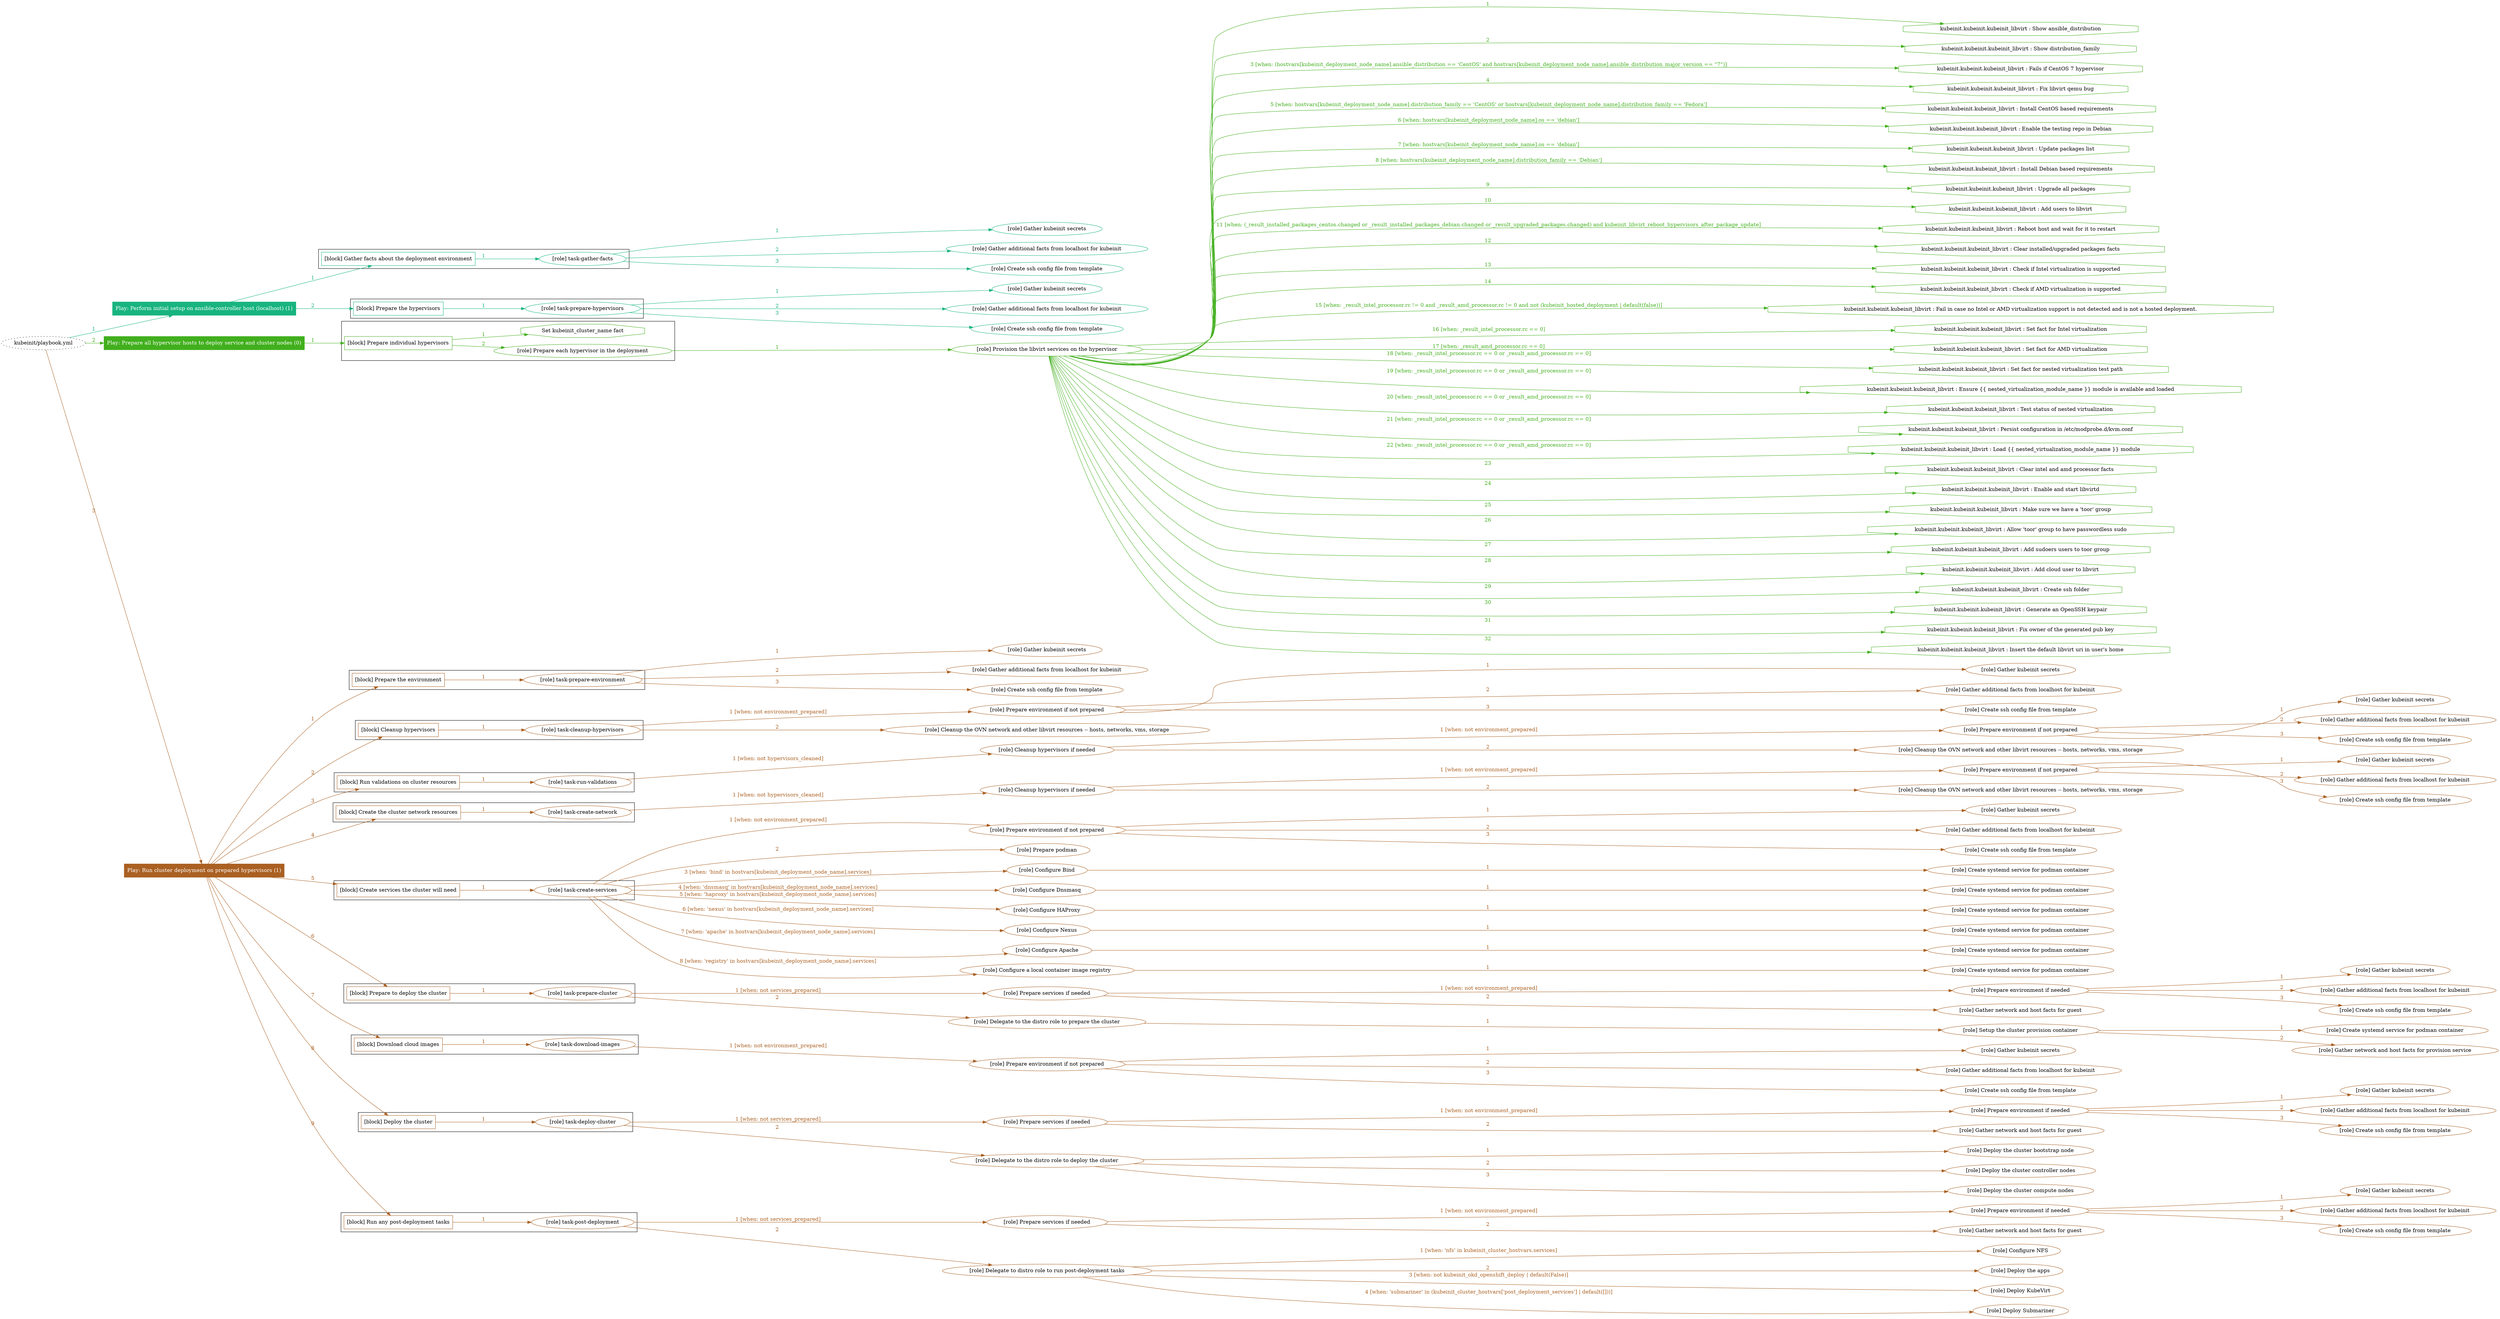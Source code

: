 digraph {
	graph [concentrate=true ordering=in rankdir=LR ratio=fill]
	edge [esep=5 sep=10]
	"kubeinit/playbook.yml" [URL="/home/runner/work/kubeinit/kubeinit/kubeinit/playbook.yml" id=playbook_fed5ed1f style=dotted]
	play_88c34f56 [label="Play: Perform initial setup on ansible-controller host (localhost) (1)" URL="/home/runner/work/kubeinit/kubeinit/kubeinit/playbook.yml" color="#18b47f" fontcolor="#ffffff" id=play_88c34f56 shape=box style=filled tooltip=localhost]
	"kubeinit/playbook.yml" -> play_88c34f56 [label="1 " color="#18b47f" fontcolor="#18b47f" id=edge_f46b6034 labeltooltip="1 " tooltip="1 "]
	subgraph "Gather kubeinit secrets" {
		role_c477f30e [label="[role] Gather kubeinit secrets" URL="/home/runner/.ansible/collections/ansible_collections/kubeinit/kubeinit/roles/kubeinit_prepare/tasks/gather_kubeinit_facts.yml" color="#18b47f" id=role_c477f30e tooltip="Gather kubeinit secrets"]
	}
	subgraph "Gather additional facts from localhost for kubeinit" {
		role_0507f0c6 [label="[role] Gather additional facts from localhost for kubeinit" URL="/home/runner/.ansible/collections/ansible_collections/kubeinit/kubeinit/roles/kubeinit_prepare/tasks/gather_kubeinit_facts.yml" color="#18b47f" id=role_0507f0c6 tooltip="Gather additional facts from localhost for kubeinit"]
	}
	subgraph "Create ssh config file from template" {
		role_07490246 [label="[role] Create ssh config file from template" URL="/home/runner/.ansible/collections/ansible_collections/kubeinit/kubeinit/roles/kubeinit_prepare/tasks/gather_kubeinit_facts.yml" color="#18b47f" id=role_07490246 tooltip="Create ssh config file from template"]
	}
	subgraph "task-gather-facts" {
		role_476990db [label="[role] task-gather-facts" URL="/home/runner/work/kubeinit/kubeinit/kubeinit/playbook.yml" color="#18b47f" id=role_476990db tooltip="task-gather-facts"]
		role_476990db -> role_c477f30e [label="1 " color="#18b47f" fontcolor="#18b47f" id=edge_47596c60 labeltooltip="1 " tooltip="1 "]
		role_476990db -> role_0507f0c6 [label="2 " color="#18b47f" fontcolor="#18b47f" id=edge_3710d168 labeltooltip="2 " tooltip="2 "]
		role_476990db -> role_07490246 [label="3 " color="#18b47f" fontcolor="#18b47f" id=edge_65402a83 labeltooltip="3 " tooltip="3 "]
	}
	subgraph "Gather kubeinit secrets" {
		role_afc3e8aa [label="[role] Gather kubeinit secrets" URL="/home/runner/.ansible/collections/ansible_collections/kubeinit/kubeinit/roles/kubeinit_prepare/tasks/gather_kubeinit_facts.yml" color="#18b47f" id=role_afc3e8aa tooltip="Gather kubeinit secrets"]
	}
	subgraph "Gather additional facts from localhost for kubeinit" {
		role_e6913ee4 [label="[role] Gather additional facts from localhost for kubeinit" URL="/home/runner/.ansible/collections/ansible_collections/kubeinit/kubeinit/roles/kubeinit_prepare/tasks/gather_kubeinit_facts.yml" color="#18b47f" id=role_e6913ee4 tooltip="Gather additional facts from localhost for kubeinit"]
	}
	subgraph "Create ssh config file from template" {
		role_b557aec0 [label="[role] Create ssh config file from template" URL="/home/runner/.ansible/collections/ansible_collections/kubeinit/kubeinit/roles/kubeinit_prepare/tasks/gather_kubeinit_facts.yml" color="#18b47f" id=role_b557aec0 tooltip="Create ssh config file from template"]
	}
	subgraph "task-prepare-hypervisors" {
		role_01a9b462 [label="[role] task-prepare-hypervisors" URL="/home/runner/work/kubeinit/kubeinit/kubeinit/playbook.yml" color="#18b47f" id=role_01a9b462 tooltip="task-prepare-hypervisors"]
		role_01a9b462 -> role_afc3e8aa [label="1 " color="#18b47f" fontcolor="#18b47f" id=edge_650a5cd5 labeltooltip="1 " tooltip="1 "]
		role_01a9b462 -> role_e6913ee4 [label="2 " color="#18b47f" fontcolor="#18b47f" id=edge_f0d6c58a labeltooltip="2 " tooltip="2 "]
		role_01a9b462 -> role_b557aec0 [label="3 " color="#18b47f" fontcolor="#18b47f" id=edge_ff08ea0e labeltooltip="3 " tooltip="3 "]
	}
	subgraph "Play: Perform initial setup on ansible-controller host (localhost) (1)" {
		play_88c34f56 -> block_98c7cc75 [label=1 color="#18b47f" fontcolor="#18b47f" id=edge_fe5a1960 labeltooltip=1 tooltip=1]
		subgraph cluster_block_98c7cc75 {
			block_98c7cc75 [label="[block] Gather facts about the deployment environment" URL="/home/runner/work/kubeinit/kubeinit/kubeinit/playbook.yml" color="#18b47f" id=block_98c7cc75 labeltooltip="Gather facts about the deployment environment" shape=box tooltip="Gather facts about the deployment environment"]
			block_98c7cc75 -> role_476990db [label="1 " color="#18b47f" fontcolor="#18b47f" id=edge_93d543ef labeltooltip="1 " tooltip="1 "]
		}
		play_88c34f56 -> block_cb2cdee9 [label=2 color="#18b47f" fontcolor="#18b47f" id=edge_673afb4c labeltooltip=2 tooltip=2]
		subgraph cluster_block_cb2cdee9 {
			block_cb2cdee9 [label="[block] Prepare the hypervisors" URL="/home/runner/work/kubeinit/kubeinit/kubeinit/playbook.yml" color="#18b47f" id=block_cb2cdee9 labeltooltip="Prepare the hypervisors" shape=box tooltip="Prepare the hypervisors"]
			block_cb2cdee9 -> role_01a9b462 [label="1 " color="#18b47f" fontcolor="#18b47f" id=edge_0e360202 labeltooltip="1 " tooltip="1 "]
		}
	}
	play_83a55974 [label="Play: Prepare all hypervisor hosts to deploy service and cluster nodes (0)" URL="/home/runner/work/kubeinit/kubeinit/kubeinit/playbook.yml" color="#41af1d" fontcolor="#ffffff" id=play_83a55974 shape=box style=filled tooltip="Play: Prepare all hypervisor hosts to deploy service and cluster nodes (0)"]
	"kubeinit/playbook.yml" -> play_83a55974 [label="2 " color="#41af1d" fontcolor="#41af1d" id=edge_e7a44e1e labeltooltip="2 " tooltip="2 "]
	subgraph "Provision the libvirt services on the hypervisor" {
		role_819403e3 [label="[role] Provision the libvirt services on the hypervisor" URL="/home/runner/.ansible/collections/ansible_collections/kubeinit/kubeinit/roles/kubeinit_prepare/tasks/prepare_hypervisor.yml" color="#41af1d" id=role_819403e3 tooltip="Provision the libvirt services on the hypervisor"]
		task_7dac2b23 [label="kubeinit.kubeinit.kubeinit_libvirt : Show ansible_distribution" URL="/home/runner/.ansible/collections/ansible_collections/kubeinit/kubeinit/roles/kubeinit_libvirt/tasks/main.yml" color="#41af1d" id=task_7dac2b23 shape=octagon tooltip="kubeinit.kubeinit.kubeinit_libvirt : Show ansible_distribution"]
		role_819403e3 -> task_7dac2b23 [label="1 " color="#41af1d" fontcolor="#41af1d" id=edge_0d57e7b7 labeltooltip="1 " tooltip="1 "]
		task_f27a50ff [label="kubeinit.kubeinit.kubeinit_libvirt : Show distribution_family" URL="/home/runner/.ansible/collections/ansible_collections/kubeinit/kubeinit/roles/kubeinit_libvirt/tasks/main.yml" color="#41af1d" id=task_f27a50ff shape=octagon tooltip="kubeinit.kubeinit.kubeinit_libvirt : Show distribution_family"]
		role_819403e3 -> task_f27a50ff [label="2 " color="#41af1d" fontcolor="#41af1d" id=edge_feb8ea83 labeltooltip="2 " tooltip="2 "]
		task_6f2d5d23 [label="kubeinit.kubeinit.kubeinit_libvirt : Fails if CentOS 7 hypervisor" URL="/home/runner/.ansible/collections/ansible_collections/kubeinit/kubeinit/roles/kubeinit_libvirt/tasks/main.yml" color="#41af1d" id=task_6f2d5d23 shape=octagon tooltip="kubeinit.kubeinit.kubeinit_libvirt : Fails if CentOS 7 hypervisor"]
		role_819403e3 -> task_6f2d5d23 [label="3 [when: (hostvars[kubeinit_deployment_node_name].ansible_distribution == 'CentOS' and hostvars[kubeinit_deployment_node_name].ansible_distribution_major_version == \"7\")]" color="#41af1d" fontcolor="#41af1d" id=edge_a9127f5a labeltooltip="3 [when: (hostvars[kubeinit_deployment_node_name].ansible_distribution == 'CentOS' and hostvars[kubeinit_deployment_node_name].ansible_distribution_major_version == \"7\")]" tooltip="3 [when: (hostvars[kubeinit_deployment_node_name].ansible_distribution == 'CentOS' and hostvars[kubeinit_deployment_node_name].ansible_distribution_major_version == \"7\")]"]
		task_994c1c49 [label="kubeinit.kubeinit.kubeinit_libvirt : Fix libvirt qemu bug" URL="/home/runner/.ansible/collections/ansible_collections/kubeinit/kubeinit/roles/kubeinit_libvirt/tasks/main.yml" color="#41af1d" id=task_994c1c49 shape=octagon tooltip="kubeinit.kubeinit.kubeinit_libvirt : Fix libvirt qemu bug"]
		role_819403e3 -> task_994c1c49 [label="4 " color="#41af1d" fontcolor="#41af1d" id=edge_97a72209 labeltooltip="4 " tooltip="4 "]
		task_a524c67b [label="kubeinit.kubeinit.kubeinit_libvirt : Install CentOS based requirements" URL="/home/runner/.ansible/collections/ansible_collections/kubeinit/kubeinit/roles/kubeinit_libvirt/tasks/main.yml" color="#41af1d" id=task_a524c67b shape=octagon tooltip="kubeinit.kubeinit.kubeinit_libvirt : Install CentOS based requirements"]
		role_819403e3 -> task_a524c67b [label="5 [when: hostvars[kubeinit_deployment_node_name].distribution_family == 'CentOS' or hostvars[kubeinit_deployment_node_name].distribution_family == 'Fedora']" color="#41af1d" fontcolor="#41af1d" id=edge_d6843cf6 labeltooltip="5 [when: hostvars[kubeinit_deployment_node_name].distribution_family == 'CentOS' or hostvars[kubeinit_deployment_node_name].distribution_family == 'Fedora']" tooltip="5 [when: hostvars[kubeinit_deployment_node_name].distribution_family == 'CentOS' or hostvars[kubeinit_deployment_node_name].distribution_family == 'Fedora']"]
		task_407a32ab [label="kubeinit.kubeinit.kubeinit_libvirt : Enable the testing repo in Debian" URL="/home/runner/.ansible/collections/ansible_collections/kubeinit/kubeinit/roles/kubeinit_libvirt/tasks/main.yml" color="#41af1d" id=task_407a32ab shape=octagon tooltip="kubeinit.kubeinit.kubeinit_libvirt : Enable the testing repo in Debian"]
		role_819403e3 -> task_407a32ab [label="6 [when: hostvars[kubeinit_deployment_node_name].os == 'debian']" color="#41af1d" fontcolor="#41af1d" id=edge_8c668625 labeltooltip="6 [when: hostvars[kubeinit_deployment_node_name].os == 'debian']" tooltip="6 [when: hostvars[kubeinit_deployment_node_name].os == 'debian']"]
		task_852fac0f [label="kubeinit.kubeinit.kubeinit_libvirt : Update packages list" URL="/home/runner/.ansible/collections/ansible_collections/kubeinit/kubeinit/roles/kubeinit_libvirt/tasks/main.yml" color="#41af1d" id=task_852fac0f shape=octagon tooltip="kubeinit.kubeinit.kubeinit_libvirt : Update packages list"]
		role_819403e3 -> task_852fac0f [label="7 [when: hostvars[kubeinit_deployment_node_name].os == 'debian']" color="#41af1d" fontcolor="#41af1d" id=edge_aab75310 labeltooltip="7 [when: hostvars[kubeinit_deployment_node_name].os == 'debian']" tooltip="7 [when: hostvars[kubeinit_deployment_node_name].os == 'debian']"]
		task_615a6099 [label="kubeinit.kubeinit.kubeinit_libvirt : Install Debian based requirements" URL="/home/runner/.ansible/collections/ansible_collections/kubeinit/kubeinit/roles/kubeinit_libvirt/tasks/main.yml" color="#41af1d" id=task_615a6099 shape=octagon tooltip="kubeinit.kubeinit.kubeinit_libvirt : Install Debian based requirements"]
		role_819403e3 -> task_615a6099 [label="8 [when: hostvars[kubeinit_deployment_node_name].distribution_family == 'Debian']" color="#41af1d" fontcolor="#41af1d" id=edge_1f94cd0e labeltooltip="8 [when: hostvars[kubeinit_deployment_node_name].distribution_family == 'Debian']" tooltip="8 [when: hostvars[kubeinit_deployment_node_name].distribution_family == 'Debian']"]
		task_f89b2edc [label="kubeinit.kubeinit.kubeinit_libvirt : Upgrade all packages" URL="/home/runner/.ansible/collections/ansible_collections/kubeinit/kubeinit/roles/kubeinit_libvirt/tasks/main.yml" color="#41af1d" id=task_f89b2edc shape=octagon tooltip="kubeinit.kubeinit.kubeinit_libvirt : Upgrade all packages"]
		role_819403e3 -> task_f89b2edc [label="9 " color="#41af1d" fontcolor="#41af1d" id=edge_63e69be0 labeltooltip="9 " tooltip="9 "]
		task_a17cfe03 [label="kubeinit.kubeinit.kubeinit_libvirt : Add users to libvirt" URL="/home/runner/.ansible/collections/ansible_collections/kubeinit/kubeinit/roles/kubeinit_libvirt/tasks/main.yml" color="#41af1d" id=task_a17cfe03 shape=octagon tooltip="kubeinit.kubeinit.kubeinit_libvirt : Add users to libvirt"]
		role_819403e3 -> task_a17cfe03 [label="10 " color="#41af1d" fontcolor="#41af1d" id=edge_42ad734b labeltooltip="10 " tooltip="10 "]
		task_f762c1cd [label="kubeinit.kubeinit.kubeinit_libvirt : Reboot host and wait for it to restart" URL="/home/runner/.ansible/collections/ansible_collections/kubeinit/kubeinit/roles/kubeinit_libvirt/tasks/main.yml" color="#41af1d" id=task_f762c1cd shape=octagon tooltip="kubeinit.kubeinit.kubeinit_libvirt : Reboot host and wait for it to restart"]
		role_819403e3 -> task_f762c1cd [label="11 [when: (_result_installed_packages_centos.changed or _result_installed_packages_debian.changed or _result_upgraded_packages.changed) and kubeinit_libvirt_reboot_hypervisors_after_package_update]" color="#41af1d" fontcolor="#41af1d" id=edge_f39657c1 labeltooltip="11 [when: (_result_installed_packages_centos.changed or _result_installed_packages_debian.changed or _result_upgraded_packages.changed) and kubeinit_libvirt_reboot_hypervisors_after_package_update]" tooltip="11 [when: (_result_installed_packages_centos.changed or _result_installed_packages_debian.changed or _result_upgraded_packages.changed) and kubeinit_libvirt_reboot_hypervisors_after_package_update]"]
		task_8fcf6847 [label="kubeinit.kubeinit.kubeinit_libvirt : Clear installed/upgraded packages facts" URL="/home/runner/.ansible/collections/ansible_collections/kubeinit/kubeinit/roles/kubeinit_libvirt/tasks/main.yml" color="#41af1d" id=task_8fcf6847 shape=octagon tooltip="kubeinit.kubeinit.kubeinit_libvirt : Clear installed/upgraded packages facts"]
		role_819403e3 -> task_8fcf6847 [label="12 " color="#41af1d" fontcolor="#41af1d" id=edge_f68c2f56 labeltooltip="12 " tooltip="12 "]
		task_8e547d13 [label="kubeinit.kubeinit.kubeinit_libvirt : Check if Intel virtualization is supported" URL="/home/runner/.ansible/collections/ansible_collections/kubeinit/kubeinit/roles/kubeinit_libvirt/tasks/main.yml" color="#41af1d" id=task_8e547d13 shape=octagon tooltip="kubeinit.kubeinit.kubeinit_libvirt : Check if Intel virtualization is supported"]
		role_819403e3 -> task_8e547d13 [label="13 " color="#41af1d" fontcolor="#41af1d" id=edge_b62160ec labeltooltip="13 " tooltip="13 "]
		task_da7ba7e7 [label="kubeinit.kubeinit.kubeinit_libvirt : Check if AMD virtualization is supported" URL="/home/runner/.ansible/collections/ansible_collections/kubeinit/kubeinit/roles/kubeinit_libvirt/tasks/main.yml" color="#41af1d" id=task_da7ba7e7 shape=octagon tooltip="kubeinit.kubeinit.kubeinit_libvirt : Check if AMD virtualization is supported"]
		role_819403e3 -> task_da7ba7e7 [label="14 " color="#41af1d" fontcolor="#41af1d" id=edge_f382a378 labeltooltip="14 " tooltip="14 "]
		task_0ff198a4 [label="kubeinit.kubeinit.kubeinit_libvirt : Fail in case no Intel or AMD virtualization support is not detected and is not a hosted deployment." URL="/home/runner/.ansible/collections/ansible_collections/kubeinit/kubeinit/roles/kubeinit_libvirt/tasks/main.yml" color="#41af1d" id=task_0ff198a4 shape=octagon tooltip="kubeinit.kubeinit.kubeinit_libvirt : Fail in case no Intel or AMD virtualization support is not detected and is not a hosted deployment."]
		role_819403e3 -> task_0ff198a4 [label="15 [when: _result_intel_processor.rc != 0 and _result_amd_processor.rc != 0 and not (kubeinit_hosted_deployment | default(false))]" color="#41af1d" fontcolor="#41af1d" id=edge_2b16c1ee labeltooltip="15 [when: _result_intel_processor.rc != 0 and _result_amd_processor.rc != 0 and not (kubeinit_hosted_deployment | default(false))]" tooltip="15 [when: _result_intel_processor.rc != 0 and _result_amd_processor.rc != 0 and not (kubeinit_hosted_deployment | default(false))]"]
		task_fde1a5e5 [label="kubeinit.kubeinit.kubeinit_libvirt : Set fact for Intel virtualization" URL="/home/runner/.ansible/collections/ansible_collections/kubeinit/kubeinit/roles/kubeinit_libvirt/tasks/main.yml" color="#41af1d" id=task_fde1a5e5 shape=octagon tooltip="kubeinit.kubeinit.kubeinit_libvirt : Set fact for Intel virtualization"]
		role_819403e3 -> task_fde1a5e5 [label="16 [when: _result_intel_processor.rc == 0]" color="#41af1d" fontcolor="#41af1d" id=edge_f6623933 labeltooltip="16 [when: _result_intel_processor.rc == 0]" tooltip="16 [when: _result_intel_processor.rc == 0]"]
		task_5201b45f [label="kubeinit.kubeinit.kubeinit_libvirt : Set fact for AMD virtualization" URL="/home/runner/.ansible/collections/ansible_collections/kubeinit/kubeinit/roles/kubeinit_libvirt/tasks/main.yml" color="#41af1d" id=task_5201b45f shape=octagon tooltip="kubeinit.kubeinit.kubeinit_libvirt : Set fact for AMD virtualization"]
		role_819403e3 -> task_5201b45f [label="17 [when: _result_amd_processor.rc == 0]" color="#41af1d" fontcolor="#41af1d" id=edge_9a77671d labeltooltip="17 [when: _result_amd_processor.rc == 0]" tooltip="17 [when: _result_amd_processor.rc == 0]"]
		task_06b7d596 [label="kubeinit.kubeinit.kubeinit_libvirt : Set fact for nested virtualization test path" URL="/home/runner/.ansible/collections/ansible_collections/kubeinit/kubeinit/roles/kubeinit_libvirt/tasks/main.yml" color="#41af1d" id=task_06b7d596 shape=octagon tooltip="kubeinit.kubeinit.kubeinit_libvirt : Set fact for nested virtualization test path"]
		role_819403e3 -> task_06b7d596 [label="18 [when: _result_intel_processor.rc == 0 or _result_amd_processor.rc == 0]" color="#41af1d" fontcolor="#41af1d" id=edge_05fd1bc2 labeltooltip="18 [when: _result_intel_processor.rc == 0 or _result_amd_processor.rc == 0]" tooltip="18 [when: _result_intel_processor.rc == 0 or _result_amd_processor.rc == 0]"]
		task_608e3dee [label="kubeinit.kubeinit.kubeinit_libvirt : Ensure {{ nested_virtualization_module_name }} module is available and loaded" URL="/home/runner/.ansible/collections/ansible_collections/kubeinit/kubeinit/roles/kubeinit_libvirt/tasks/main.yml" color="#41af1d" id=task_608e3dee shape=octagon tooltip="kubeinit.kubeinit.kubeinit_libvirt : Ensure {{ nested_virtualization_module_name }} module is available and loaded"]
		role_819403e3 -> task_608e3dee [label="19 [when: _result_intel_processor.rc == 0 or _result_amd_processor.rc == 0]" color="#41af1d" fontcolor="#41af1d" id=edge_b217c764 labeltooltip="19 [when: _result_intel_processor.rc == 0 or _result_amd_processor.rc == 0]" tooltip="19 [when: _result_intel_processor.rc == 0 or _result_amd_processor.rc == 0]"]
		task_11a72e01 [label="kubeinit.kubeinit.kubeinit_libvirt : Test status of nested virtualization" URL="/home/runner/.ansible/collections/ansible_collections/kubeinit/kubeinit/roles/kubeinit_libvirt/tasks/main.yml" color="#41af1d" id=task_11a72e01 shape=octagon tooltip="kubeinit.kubeinit.kubeinit_libvirt : Test status of nested virtualization"]
		role_819403e3 -> task_11a72e01 [label="20 [when: _result_intel_processor.rc == 0 or _result_amd_processor.rc == 0]" color="#41af1d" fontcolor="#41af1d" id=edge_7f46b95c labeltooltip="20 [when: _result_intel_processor.rc == 0 or _result_amd_processor.rc == 0]" tooltip="20 [when: _result_intel_processor.rc == 0 or _result_amd_processor.rc == 0]"]
		task_c671463d [label="kubeinit.kubeinit.kubeinit_libvirt : Persist configuration in /etc/modprobe.d/kvm.conf" URL="/home/runner/.ansible/collections/ansible_collections/kubeinit/kubeinit/roles/kubeinit_libvirt/tasks/main.yml" color="#41af1d" id=task_c671463d shape=octagon tooltip="kubeinit.kubeinit.kubeinit_libvirt : Persist configuration in /etc/modprobe.d/kvm.conf"]
		role_819403e3 -> task_c671463d [label="21 [when: _result_intel_processor.rc == 0 or _result_amd_processor.rc == 0]" color="#41af1d" fontcolor="#41af1d" id=edge_119f6bc6 labeltooltip="21 [when: _result_intel_processor.rc == 0 or _result_amd_processor.rc == 0]" tooltip="21 [when: _result_intel_processor.rc == 0 or _result_amd_processor.rc == 0]"]
		task_cf8e8214 [label="kubeinit.kubeinit.kubeinit_libvirt : Load {{ nested_virtualization_module_name }} module" URL="/home/runner/.ansible/collections/ansible_collections/kubeinit/kubeinit/roles/kubeinit_libvirt/tasks/main.yml" color="#41af1d" id=task_cf8e8214 shape=octagon tooltip="kubeinit.kubeinit.kubeinit_libvirt : Load {{ nested_virtualization_module_name }} module"]
		role_819403e3 -> task_cf8e8214 [label="22 [when: _result_intel_processor.rc == 0 or _result_amd_processor.rc == 0]" color="#41af1d" fontcolor="#41af1d" id=edge_ef44fb83 labeltooltip="22 [when: _result_intel_processor.rc == 0 or _result_amd_processor.rc == 0]" tooltip="22 [when: _result_intel_processor.rc == 0 or _result_amd_processor.rc == 0]"]
		task_88db3ea2 [label="kubeinit.kubeinit.kubeinit_libvirt : Clear intel and amd processor facts" URL="/home/runner/.ansible/collections/ansible_collections/kubeinit/kubeinit/roles/kubeinit_libvirt/tasks/main.yml" color="#41af1d" id=task_88db3ea2 shape=octagon tooltip="kubeinit.kubeinit.kubeinit_libvirt : Clear intel and amd processor facts"]
		role_819403e3 -> task_88db3ea2 [label="23 " color="#41af1d" fontcolor="#41af1d" id=edge_24850c8e labeltooltip="23 " tooltip="23 "]
		task_a7be3576 [label="kubeinit.kubeinit.kubeinit_libvirt : Enable and start libvirtd" URL="/home/runner/.ansible/collections/ansible_collections/kubeinit/kubeinit/roles/kubeinit_libvirt/tasks/main.yml" color="#41af1d" id=task_a7be3576 shape=octagon tooltip="kubeinit.kubeinit.kubeinit_libvirt : Enable and start libvirtd"]
		role_819403e3 -> task_a7be3576 [label="24 " color="#41af1d" fontcolor="#41af1d" id=edge_f1c3718b labeltooltip="24 " tooltip="24 "]
		task_3503816b [label="kubeinit.kubeinit.kubeinit_libvirt : Make sure we have a 'toor' group" URL="/home/runner/.ansible/collections/ansible_collections/kubeinit/kubeinit/roles/kubeinit_libvirt/tasks/60_create_cloud_user.yml" color="#41af1d" id=task_3503816b shape=octagon tooltip="kubeinit.kubeinit.kubeinit_libvirt : Make sure we have a 'toor' group"]
		role_819403e3 -> task_3503816b [label="25 " color="#41af1d" fontcolor="#41af1d" id=edge_ab1207ea labeltooltip="25 " tooltip="25 "]
		task_eeebb70c [label="kubeinit.kubeinit.kubeinit_libvirt : Allow 'toor' group to have passwordless sudo" URL="/home/runner/.ansible/collections/ansible_collections/kubeinit/kubeinit/roles/kubeinit_libvirt/tasks/60_create_cloud_user.yml" color="#41af1d" id=task_eeebb70c shape=octagon tooltip="kubeinit.kubeinit.kubeinit_libvirt : Allow 'toor' group to have passwordless sudo"]
		role_819403e3 -> task_eeebb70c [label="26 " color="#41af1d" fontcolor="#41af1d" id=edge_040a3de1 labeltooltip="26 " tooltip="26 "]
		task_efee726d [label="kubeinit.kubeinit.kubeinit_libvirt : Add sudoers users to toor group" URL="/home/runner/.ansible/collections/ansible_collections/kubeinit/kubeinit/roles/kubeinit_libvirt/tasks/60_create_cloud_user.yml" color="#41af1d" id=task_efee726d shape=octagon tooltip="kubeinit.kubeinit.kubeinit_libvirt : Add sudoers users to toor group"]
		role_819403e3 -> task_efee726d [label="27 " color="#41af1d" fontcolor="#41af1d" id=edge_1e3cd8f2 labeltooltip="27 " tooltip="27 "]
		task_23a58510 [label="kubeinit.kubeinit.kubeinit_libvirt : Add cloud user to libvirt" URL="/home/runner/.ansible/collections/ansible_collections/kubeinit/kubeinit/roles/kubeinit_libvirt/tasks/60_create_cloud_user.yml" color="#41af1d" id=task_23a58510 shape=octagon tooltip="kubeinit.kubeinit.kubeinit_libvirt : Add cloud user to libvirt"]
		role_819403e3 -> task_23a58510 [label="28 " color="#41af1d" fontcolor="#41af1d" id=edge_4263b2ae labeltooltip="28 " tooltip="28 "]
		task_2967a953 [label="kubeinit.kubeinit.kubeinit_libvirt : Create ssh folder" URL="/home/runner/.ansible/collections/ansible_collections/kubeinit/kubeinit/roles/kubeinit_libvirt/tasks/60_create_cloud_user.yml" color="#41af1d" id=task_2967a953 shape=octagon tooltip="kubeinit.kubeinit.kubeinit_libvirt : Create ssh folder"]
		role_819403e3 -> task_2967a953 [label="29 " color="#41af1d" fontcolor="#41af1d" id=edge_746d668d labeltooltip="29 " tooltip="29 "]
		task_6e81dc2b [label="kubeinit.kubeinit.kubeinit_libvirt : Generate an OpenSSH keypair" URL="/home/runner/.ansible/collections/ansible_collections/kubeinit/kubeinit/roles/kubeinit_libvirt/tasks/60_create_cloud_user.yml" color="#41af1d" id=task_6e81dc2b shape=octagon tooltip="kubeinit.kubeinit.kubeinit_libvirt : Generate an OpenSSH keypair"]
		role_819403e3 -> task_6e81dc2b [label="30 " color="#41af1d" fontcolor="#41af1d" id=edge_e924bfc2 labeltooltip="30 " tooltip="30 "]
		task_8a174a36 [label="kubeinit.kubeinit.kubeinit_libvirt : Fix owner of the generated pub key" URL="/home/runner/.ansible/collections/ansible_collections/kubeinit/kubeinit/roles/kubeinit_libvirt/tasks/60_create_cloud_user.yml" color="#41af1d" id=task_8a174a36 shape=octagon tooltip="kubeinit.kubeinit.kubeinit_libvirt : Fix owner of the generated pub key"]
		role_819403e3 -> task_8a174a36 [label="31 " color="#41af1d" fontcolor="#41af1d" id=edge_f5fd4be2 labeltooltip="31 " tooltip="31 "]
		task_7201b93b [label="kubeinit.kubeinit.kubeinit_libvirt : Insert the default libvirt uri in user's home" URL="/home/runner/.ansible/collections/ansible_collections/kubeinit/kubeinit/roles/kubeinit_libvirt/tasks/60_create_cloud_user.yml" color="#41af1d" id=task_7201b93b shape=octagon tooltip="kubeinit.kubeinit.kubeinit_libvirt : Insert the default libvirt uri in user's home"]
		role_819403e3 -> task_7201b93b [label="32 " color="#41af1d" fontcolor="#41af1d" id=edge_008bb421 labeltooltip="32 " tooltip="32 "]
	}
	subgraph "Prepare each hypervisor in the deployment" {
		role_c6c551a9 [label="[role] Prepare each hypervisor in the deployment" URL="/home/runner/work/kubeinit/kubeinit/kubeinit/playbook.yml" color="#41af1d" id=role_c6c551a9 tooltip="Prepare each hypervisor in the deployment"]
		role_c6c551a9 -> role_819403e3 [label="1 " color="#41af1d" fontcolor="#41af1d" id=edge_3e0b3ed2 labeltooltip="1 " tooltip="1 "]
	}
	subgraph "Play: Prepare all hypervisor hosts to deploy service and cluster nodes (0)" {
		play_83a55974 -> block_4d17b7cc [label=1 color="#41af1d" fontcolor="#41af1d" id=edge_aa54f0e8 labeltooltip=1 tooltip=1]
		subgraph cluster_block_4d17b7cc {
			block_4d17b7cc [label="[block] Prepare individual hypervisors" URL="/home/runner/work/kubeinit/kubeinit/kubeinit/playbook.yml" color="#41af1d" id=block_4d17b7cc labeltooltip="Prepare individual hypervisors" shape=box tooltip="Prepare individual hypervisors"]
			block_4d17b7cc -> role_c6c551a9 [label="2 " color="#41af1d" fontcolor="#41af1d" id=edge_e4c524ea labeltooltip="2 " tooltip="2 "]
			task_9508788c [label="Set kubeinit_cluster_name fact" URL="/home/runner/work/kubeinit/kubeinit/kubeinit/playbook.yml" color="#41af1d" id=task_9508788c shape=octagon tooltip="Set kubeinit_cluster_name fact"]
			block_4d17b7cc -> task_9508788c [label="1 " color="#41af1d" fontcolor="#41af1d" id=edge_51479ce5 labeltooltip="1 " tooltip="1 "]
		}
	}
	play_19100cd2 [label="Play: Run cluster deployment on prepared hypervisors (1)" URL="/home/runner/work/kubeinit/kubeinit/kubeinit/playbook.yml" color="#aa6022" fontcolor="#ffffff" id=play_19100cd2 shape=box style=filled tooltip=localhost]
	"kubeinit/playbook.yml" -> play_19100cd2 [label="3 " color="#aa6022" fontcolor="#aa6022" id=edge_9560abc5 labeltooltip="3 " tooltip="3 "]
	subgraph "Gather kubeinit secrets" {
		role_8fca3a3b [label="[role] Gather kubeinit secrets" URL="/home/runner/.ansible/collections/ansible_collections/kubeinit/kubeinit/roles/kubeinit_prepare/tasks/gather_kubeinit_facts.yml" color="#aa6022" id=role_8fca3a3b tooltip="Gather kubeinit secrets"]
	}
	subgraph "Gather additional facts from localhost for kubeinit" {
		role_bca3c4fc [label="[role] Gather additional facts from localhost for kubeinit" URL="/home/runner/.ansible/collections/ansible_collections/kubeinit/kubeinit/roles/kubeinit_prepare/tasks/gather_kubeinit_facts.yml" color="#aa6022" id=role_bca3c4fc tooltip="Gather additional facts from localhost for kubeinit"]
	}
	subgraph "Create ssh config file from template" {
		role_fcc4771b [label="[role] Create ssh config file from template" URL="/home/runner/.ansible/collections/ansible_collections/kubeinit/kubeinit/roles/kubeinit_prepare/tasks/gather_kubeinit_facts.yml" color="#aa6022" id=role_fcc4771b tooltip="Create ssh config file from template"]
	}
	subgraph "task-prepare-environment" {
		role_2352d470 [label="[role] task-prepare-environment" URL="/home/runner/work/kubeinit/kubeinit/kubeinit/playbook.yml" color="#aa6022" id=role_2352d470 tooltip="task-prepare-environment"]
		role_2352d470 -> role_8fca3a3b [label="1 " color="#aa6022" fontcolor="#aa6022" id=edge_ba99d7b5 labeltooltip="1 " tooltip="1 "]
		role_2352d470 -> role_bca3c4fc [label="2 " color="#aa6022" fontcolor="#aa6022" id=edge_de309ed9 labeltooltip="2 " tooltip="2 "]
		role_2352d470 -> role_fcc4771b [label="3 " color="#aa6022" fontcolor="#aa6022" id=edge_6402a8f7 labeltooltip="3 " tooltip="3 "]
	}
	subgraph "Gather kubeinit secrets" {
		role_55ea99f7 [label="[role] Gather kubeinit secrets" URL="/home/runner/.ansible/collections/ansible_collections/kubeinit/kubeinit/roles/kubeinit_prepare/tasks/gather_kubeinit_facts.yml" color="#aa6022" id=role_55ea99f7 tooltip="Gather kubeinit secrets"]
	}
	subgraph "Gather additional facts from localhost for kubeinit" {
		role_468c97e7 [label="[role] Gather additional facts from localhost for kubeinit" URL="/home/runner/.ansible/collections/ansible_collections/kubeinit/kubeinit/roles/kubeinit_prepare/tasks/gather_kubeinit_facts.yml" color="#aa6022" id=role_468c97e7 tooltip="Gather additional facts from localhost for kubeinit"]
	}
	subgraph "Create ssh config file from template" {
		role_e98ccc10 [label="[role] Create ssh config file from template" URL="/home/runner/.ansible/collections/ansible_collections/kubeinit/kubeinit/roles/kubeinit_prepare/tasks/gather_kubeinit_facts.yml" color="#aa6022" id=role_e98ccc10 tooltip="Create ssh config file from template"]
	}
	subgraph "Prepare environment if not prepared" {
		role_e928b08a [label="[role] Prepare environment if not prepared" URL="/home/runner/.ansible/collections/ansible_collections/kubeinit/kubeinit/roles/kubeinit_prepare/tasks/cleanup_hypervisors.yml" color="#aa6022" id=role_e928b08a tooltip="Prepare environment if not prepared"]
		role_e928b08a -> role_55ea99f7 [label="1 " color="#aa6022" fontcolor="#aa6022" id=edge_8f1a9eaa labeltooltip="1 " tooltip="1 "]
		role_e928b08a -> role_468c97e7 [label="2 " color="#aa6022" fontcolor="#aa6022" id=edge_8e5df148 labeltooltip="2 " tooltip="2 "]
		role_e928b08a -> role_e98ccc10 [label="3 " color="#aa6022" fontcolor="#aa6022" id=edge_53407aaa labeltooltip="3 " tooltip="3 "]
	}
	subgraph "Cleanup the OVN network and other libvirt resources -- hosts, networks, vms, storage" {
		role_ace5341b [label="[role] Cleanup the OVN network and other libvirt resources -- hosts, networks, vms, storage" URL="/home/runner/.ansible/collections/ansible_collections/kubeinit/kubeinit/roles/kubeinit_prepare/tasks/cleanup_hypervisors.yml" color="#aa6022" id=role_ace5341b tooltip="Cleanup the OVN network and other libvirt resources -- hosts, networks, vms, storage"]
	}
	subgraph "task-cleanup-hypervisors" {
		role_282d7ab1 [label="[role] task-cleanup-hypervisors" URL="/home/runner/work/kubeinit/kubeinit/kubeinit/playbook.yml" color="#aa6022" id=role_282d7ab1 tooltip="task-cleanup-hypervisors"]
		role_282d7ab1 -> role_e928b08a [label="1 [when: not environment_prepared]" color="#aa6022" fontcolor="#aa6022" id=edge_cc710b45 labeltooltip="1 [when: not environment_prepared]" tooltip="1 [when: not environment_prepared]"]
		role_282d7ab1 -> role_ace5341b [label="2 " color="#aa6022" fontcolor="#aa6022" id=edge_d00e9d89 labeltooltip="2 " tooltip="2 "]
	}
	subgraph "Gather kubeinit secrets" {
		role_c7898612 [label="[role] Gather kubeinit secrets" URL="/home/runner/.ansible/collections/ansible_collections/kubeinit/kubeinit/roles/kubeinit_prepare/tasks/gather_kubeinit_facts.yml" color="#aa6022" id=role_c7898612 tooltip="Gather kubeinit secrets"]
	}
	subgraph "Gather additional facts from localhost for kubeinit" {
		role_ff0258bc [label="[role] Gather additional facts from localhost for kubeinit" URL="/home/runner/.ansible/collections/ansible_collections/kubeinit/kubeinit/roles/kubeinit_prepare/tasks/gather_kubeinit_facts.yml" color="#aa6022" id=role_ff0258bc tooltip="Gather additional facts from localhost for kubeinit"]
	}
	subgraph "Create ssh config file from template" {
		role_f85b3438 [label="[role] Create ssh config file from template" URL="/home/runner/.ansible/collections/ansible_collections/kubeinit/kubeinit/roles/kubeinit_prepare/tasks/gather_kubeinit_facts.yml" color="#aa6022" id=role_f85b3438 tooltip="Create ssh config file from template"]
	}
	subgraph "Prepare environment if not prepared" {
		role_0eb6d04f [label="[role] Prepare environment if not prepared" URL="/home/runner/.ansible/collections/ansible_collections/kubeinit/kubeinit/roles/kubeinit_prepare/tasks/cleanup_hypervisors.yml" color="#aa6022" id=role_0eb6d04f tooltip="Prepare environment if not prepared"]
		role_0eb6d04f -> role_c7898612 [label="1 " color="#aa6022" fontcolor="#aa6022" id=edge_0d598193 labeltooltip="1 " tooltip="1 "]
		role_0eb6d04f -> role_ff0258bc [label="2 " color="#aa6022" fontcolor="#aa6022" id=edge_043daab0 labeltooltip="2 " tooltip="2 "]
		role_0eb6d04f -> role_f85b3438 [label="3 " color="#aa6022" fontcolor="#aa6022" id=edge_ab6a770f labeltooltip="3 " tooltip="3 "]
	}
	subgraph "Cleanup the OVN network and other libvirt resources -- hosts, networks, vms, storage" {
		role_4b91330f [label="[role] Cleanup the OVN network and other libvirt resources -- hosts, networks, vms, storage" URL="/home/runner/.ansible/collections/ansible_collections/kubeinit/kubeinit/roles/kubeinit_prepare/tasks/cleanup_hypervisors.yml" color="#aa6022" id=role_4b91330f tooltip="Cleanup the OVN network and other libvirt resources -- hosts, networks, vms, storage"]
	}
	subgraph "Cleanup hypervisors if needed" {
		role_7ae59ea6 [label="[role] Cleanup hypervisors if needed" URL="/home/runner/.ansible/collections/ansible_collections/kubeinit/kubeinit/roles/kubeinit_validations/tasks/main.yml" color="#aa6022" id=role_7ae59ea6 tooltip="Cleanup hypervisors if needed"]
		role_7ae59ea6 -> role_0eb6d04f [label="1 [when: not environment_prepared]" color="#aa6022" fontcolor="#aa6022" id=edge_39f1e587 labeltooltip="1 [when: not environment_prepared]" tooltip="1 [when: not environment_prepared]"]
		role_7ae59ea6 -> role_4b91330f [label="2 " color="#aa6022" fontcolor="#aa6022" id=edge_d8249de4 labeltooltip="2 " tooltip="2 "]
	}
	subgraph "task-run-validations" {
		role_fd146b3e [label="[role] task-run-validations" URL="/home/runner/work/kubeinit/kubeinit/kubeinit/playbook.yml" color="#aa6022" id=role_fd146b3e tooltip="task-run-validations"]
		role_fd146b3e -> role_7ae59ea6 [label="1 [when: not hypervisors_cleaned]" color="#aa6022" fontcolor="#aa6022" id=edge_ffffa277 labeltooltip="1 [when: not hypervisors_cleaned]" tooltip="1 [when: not hypervisors_cleaned]"]
	}
	subgraph "Gather kubeinit secrets" {
		role_8c4774b1 [label="[role] Gather kubeinit secrets" URL="/home/runner/.ansible/collections/ansible_collections/kubeinit/kubeinit/roles/kubeinit_prepare/tasks/gather_kubeinit_facts.yml" color="#aa6022" id=role_8c4774b1 tooltip="Gather kubeinit secrets"]
	}
	subgraph "Gather additional facts from localhost for kubeinit" {
		role_0f8cf940 [label="[role] Gather additional facts from localhost for kubeinit" URL="/home/runner/.ansible/collections/ansible_collections/kubeinit/kubeinit/roles/kubeinit_prepare/tasks/gather_kubeinit_facts.yml" color="#aa6022" id=role_0f8cf940 tooltip="Gather additional facts from localhost for kubeinit"]
	}
	subgraph "Create ssh config file from template" {
		role_c542302e [label="[role] Create ssh config file from template" URL="/home/runner/.ansible/collections/ansible_collections/kubeinit/kubeinit/roles/kubeinit_prepare/tasks/gather_kubeinit_facts.yml" color="#aa6022" id=role_c542302e tooltip="Create ssh config file from template"]
	}
	subgraph "Prepare environment if not prepared" {
		role_d1f21390 [label="[role] Prepare environment if not prepared" URL="/home/runner/.ansible/collections/ansible_collections/kubeinit/kubeinit/roles/kubeinit_prepare/tasks/cleanup_hypervisors.yml" color="#aa6022" id=role_d1f21390 tooltip="Prepare environment if not prepared"]
		role_d1f21390 -> role_8c4774b1 [label="1 " color="#aa6022" fontcolor="#aa6022" id=edge_31673757 labeltooltip="1 " tooltip="1 "]
		role_d1f21390 -> role_0f8cf940 [label="2 " color="#aa6022" fontcolor="#aa6022" id=edge_8e8b602f labeltooltip="2 " tooltip="2 "]
		role_d1f21390 -> role_c542302e [label="3 " color="#aa6022" fontcolor="#aa6022" id=edge_9fc861d7 labeltooltip="3 " tooltip="3 "]
	}
	subgraph "Cleanup the OVN network and other libvirt resources -- hosts, networks, vms, storage" {
		role_834cfd1e [label="[role] Cleanup the OVN network and other libvirt resources -- hosts, networks, vms, storage" URL="/home/runner/.ansible/collections/ansible_collections/kubeinit/kubeinit/roles/kubeinit_prepare/tasks/cleanup_hypervisors.yml" color="#aa6022" id=role_834cfd1e tooltip="Cleanup the OVN network and other libvirt resources -- hosts, networks, vms, storage"]
	}
	subgraph "Cleanup hypervisors if needed" {
		role_7b10ccf2 [label="[role] Cleanup hypervisors if needed" URL="/home/runner/.ansible/collections/ansible_collections/kubeinit/kubeinit/roles/kubeinit_libvirt/tasks/create_network.yml" color="#aa6022" id=role_7b10ccf2 tooltip="Cleanup hypervisors if needed"]
		role_7b10ccf2 -> role_d1f21390 [label="1 [when: not environment_prepared]" color="#aa6022" fontcolor="#aa6022" id=edge_0d00ac36 labeltooltip="1 [when: not environment_prepared]" tooltip="1 [when: not environment_prepared]"]
		role_7b10ccf2 -> role_834cfd1e [label="2 " color="#aa6022" fontcolor="#aa6022" id=edge_343f93bc labeltooltip="2 " tooltip="2 "]
	}
	subgraph "task-create-network" {
		role_9a15faea [label="[role] task-create-network" URL="/home/runner/work/kubeinit/kubeinit/kubeinit/playbook.yml" color="#aa6022" id=role_9a15faea tooltip="task-create-network"]
		role_9a15faea -> role_7b10ccf2 [label="1 [when: not hypervisors_cleaned]" color="#aa6022" fontcolor="#aa6022" id=edge_ba007e1e labeltooltip="1 [when: not hypervisors_cleaned]" tooltip="1 [when: not hypervisors_cleaned]"]
	}
	subgraph "Gather kubeinit secrets" {
		role_53bd5e08 [label="[role] Gather kubeinit secrets" URL="/home/runner/.ansible/collections/ansible_collections/kubeinit/kubeinit/roles/kubeinit_prepare/tasks/gather_kubeinit_facts.yml" color="#aa6022" id=role_53bd5e08 tooltip="Gather kubeinit secrets"]
	}
	subgraph "Gather additional facts from localhost for kubeinit" {
		role_b156e409 [label="[role] Gather additional facts from localhost for kubeinit" URL="/home/runner/.ansible/collections/ansible_collections/kubeinit/kubeinit/roles/kubeinit_prepare/tasks/gather_kubeinit_facts.yml" color="#aa6022" id=role_b156e409 tooltip="Gather additional facts from localhost for kubeinit"]
	}
	subgraph "Create ssh config file from template" {
		role_1e468543 [label="[role] Create ssh config file from template" URL="/home/runner/.ansible/collections/ansible_collections/kubeinit/kubeinit/roles/kubeinit_prepare/tasks/gather_kubeinit_facts.yml" color="#aa6022" id=role_1e468543 tooltip="Create ssh config file from template"]
	}
	subgraph "Prepare environment if not prepared" {
		role_c5a3f593 [label="[role] Prepare environment if not prepared" URL="/home/runner/.ansible/collections/ansible_collections/kubeinit/kubeinit/roles/kubeinit_services/tasks/main.yml" color="#aa6022" id=role_c5a3f593 tooltip="Prepare environment if not prepared"]
		role_c5a3f593 -> role_53bd5e08 [label="1 " color="#aa6022" fontcolor="#aa6022" id=edge_86511b8c labeltooltip="1 " tooltip="1 "]
		role_c5a3f593 -> role_b156e409 [label="2 " color="#aa6022" fontcolor="#aa6022" id=edge_bd492276 labeltooltip="2 " tooltip="2 "]
		role_c5a3f593 -> role_1e468543 [label="3 " color="#aa6022" fontcolor="#aa6022" id=edge_86544b55 labeltooltip="3 " tooltip="3 "]
	}
	subgraph "Prepare podman" {
		role_ad501ba1 [label="[role] Prepare podman" URL="/home/runner/.ansible/collections/ansible_collections/kubeinit/kubeinit/roles/kubeinit_services/tasks/00_create_service_pod.yml" color="#aa6022" id=role_ad501ba1 tooltip="Prepare podman"]
	}
	subgraph "Create systemd service for podman container" {
		role_8ae61b6e [label="[role] Create systemd service for podman container" URL="/home/runner/.ansible/collections/ansible_collections/kubeinit/kubeinit/roles/kubeinit_bind/tasks/main.yml" color="#aa6022" id=role_8ae61b6e tooltip="Create systemd service for podman container"]
	}
	subgraph "Configure Bind" {
		role_0bbbc276 [label="[role] Configure Bind" URL="/home/runner/.ansible/collections/ansible_collections/kubeinit/kubeinit/roles/kubeinit_services/tasks/start_services_containers.yml" color="#aa6022" id=role_0bbbc276 tooltip="Configure Bind"]
		role_0bbbc276 -> role_8ae61b6e [label="1 " color="#aa6022" fontcolor="#aa6022" id=edge_d732f5c4 labeltooltip="1 " tooltip="1 "]
	}
	subgraph "Create systemd service for podman container" {
		role_76ae6abd [label="[role] Create systemd service for podman container" URL="/home/runner/.ansible/collections/ansible_collections/kubeinit/kubeinit/roles/kubeinit_dnsmasq/tasks/main.yml" color="#aa6022" id=role_76ae6abd tooltip="Create systemd service for podman container"]
	}
	subgraph "Configure Dnsmasq" {
		role_4c7b6d7e [label="[role] Configure Dnsmasq" URL="/home/runner/.ansible/collections/ansible_collections/kubeinit/kubeinit/roles/kubeinit_services/tasks/start_services_containers.yml" color="#aa6022" id=role_4c7b6d7e tooltip="Configure Dnsmasq"]
		role_4c7b6d7e -> role_76ae6abd [label="1 " color="#aa6022" fontcolor="#aa6022" id=edge_2b3315a4 labeltooltip="1 " tooltip="1 "]
	}
	subgraph "Create systemd service for podman container" {
		role_44aaeba0 [label="[role] Create systemd service for podman container" URL="/home/runner/.ansible/collections/ansible_collections/kubeinit/kubeinit/roles/kubeinit_haproxy/tasks/main.yml" color="#aa6022" id=role_44aaeba0 tooltip="Create systemd service for podman container"]
	}
	subgraph "Configure HAProxy" {
		role_c25447e0 [label="[role] Configure HAProxy" URL="/home/runner/.ansible/collections/ansible_collections/kubeinit/kubeinit/roles/kubeinit_services/tasks/start_services_containers.yml" color="#aa6022" id=role_c25447e0 tooltip="Configure HAProxy"]
		role_c25447e0 -> role_44aaeba0 [label="1 " color="#aa6022" fontcolor="#aa6022" id=edge_b8c484a1 labeltooltip="1 " tooltip="1 "]
	}
	subgraph "Create systemd service for podman container" {
		role_5de7f513 [label="[role] Create systemd service for podman container" URL="/home/runner/.ansible/collections/ansible_collections/kubeinit/kubeinit/roles/kubeinit_nexus/tasks/main.yml" color="#aa6022" id=role_5de7f513 tooltip="Create systemd service for podman container"]
	}
	subgraph "Configure Nexus" {
		role_0a01d493 [label="[role] Configure Nexus" URL="/home/runner/.ansible/collections/ansible_collections/kubeinit/kubeinit/roles/kubeinit_services/tasks/start_services_containers.yml" color="#aa6022" id=role_0a01d493 tooltip="Configure Nexus"]
		role_0a01d493 -> role_5de7f513 [label="1 " color="#aa6022" fontcolor="#aa6022" id=edge_bdac7d0b labeltooltip="1 " tooltip="1 "]
	}
	subgraph "Create systemd service for podman container" {
		role_8b4cdd7f [label="[role] Create systemd service for podman container" URL="/home/runner/.ansible/collections/ansible_collections/kubeinit/kubeinit/roles/kubeinit_apache/tasks/main.yml" color="#aa6022" id=role_8b4cdd7f tooltip="Create systemd service for podman container"]
	}
	subgraph "Configure Apache" {
		role_5fcf988c [label="[role] Configure Apache" URL="/home/runner/.ansible/collections/ansible_collections/kubeinit/kubeinit/roles/kubeinit_services/tasks/start_services_containers.yml" color="#aa6022" id=role_5fcf988c tooltip="Configure Apache"]
		role_5fcf988c -> role_8b4cdd7f [label="1 " color="#aa6022" fontcolor="#aa6022" id=edge_eb656744 labeltooltip="1 " tooltip="1 "]
	}
	subgraph "Create systemd service for podman container" {
		role_d77043c9 [label="[role] Create systemd service for podman container" URL="/home/runner/.ansible/collections/ansible_collections/kubeinit/kubeinit/roles/kubeinit_registry/tasks/main.yml" color="#aa6022" id=role_d77043c9 tooltip="Create systemd service for podman container"]
	}
	subgraph "Configure a local container image registry" {
		role_859bbab6 [label="[role] Configure a local container image registry" URL="/home/runner/.ansible/collections/ansible_collections/kubeinit/kubeinit/roles/kubeinit_services/tasks/start_services_containers.yml" color="#aa6022" id=role_859bbab6 tooltip="Configure a local container image registry"]
		role_859bbab6 -> role_d77043c9 [label="1 " color="#aa6022" fontcolor="#aa6022" id=edge_0f42bd4a labeltooltip="1 " tooltip="1 "]
	}
	subgraph "task-create-services" {
		role_a918c110 [label="[role] task-create-services" URL="/home/runner/work/kubeinit/kubeinit/kubeinit/playbook.yml" color="#aa6022" id=role_a918c110 tooltip="task-create-services"]
		role_a918c110 -> role_c5a3f593 [label="1 [when: not environment_prepared]" color="#aa6022" fontcolor="#aa6022" id=edge_b51030bb labeltooltip="1 [when: not environment_prepared]" tooltip="1 [when: not environment_prepared]"]
		role_a918c110 -> role_ad501ba1 [label="2 " color="#aa6022" fontcolor="#aa6022" id=edge_8dbf5c0d labeltooltip="2 " tooltip="2 "]
		role_a918c110 -> role_0bbbc276 [label="3 [when: 'bind' in hostvars[kubeinit_deployment_node_name].services]" color="#aa6022" fontcolor="#aa6022" id=edge_6d290ada labeltooltip="3 [when: 'bind' in hostvars[kubeinit_deployment_node_name].services]" tooltip="3 [when: 'bind' in hostvars[kubeinit_deployment_node_name].services]"]
		role_a918c110 -> role_4c7b6d7e [label="4 [when: 'dnsmasq' in hostvars[kubeinit_deployment_node_name].services]" color="#aa6022" fontcolor="#aa6022" id=edge_cccff79a labeltooltip="4 [when: 'dnsmasq' in hostvars[kubeinit_deployment_node_name].services]" tooltip="4 [when: 'dnsmasq' in hostvars[kubeinit_deployment_node_name].services]"]
		role_a918c110 -> role_c25447e0 [label="5 [when: 'haproxy' in hostvars[kubeinit_deployment_node_name].services]" color="#aa6022" fontcolor="#aa6022" id=edge_bd2e12a3 labeltooltip="5 [when: 'haproxy' in hostvars[kubeinit_deployment_node_name].services]" tooltip="5 [when: 'haproxy' in hostvars[kubeinit_deployment_node_name].services]"]
		role_a918c110 -> role_0a01d493 [label="6 [when: 'nexus' in hostvars[kubeinit_deployment_node_name].services]" color="#aa6022" fontcolor="#aa6022" id=edge_15425cbf labeltooltip="6 [when: 'nexus' in hostvars[kubeinit_deployment_node_name].services]" tooltip="6 [when: 'nexus' in hostvars[kubeinit_deployment_node_name].services]"]
		role_a918c110 -> role_5fcf988c [label="7 [when: 'apache' in hostvars[kubeinit_deployment_node_name].services]" color="#aa6022" fontcolor="#aa6022" id=edge_27ee158f labeltooltip="7 [when: 'apache' in hostvars[kubeinit_deployment_node_name].services]" tooltip="7 [when: 'apache' in hostvars[kubeinit_deployment_node_name].services]"]
		role_a918c110 -> role_859bbab6 [label="8 [when: 'registry' in hostvars[kubeinit_deployment_node_name].services]" color="#aa6022" fontcolor="#aa6022" id=edge_1a8bdebe labeltooltip="8 [when: 'registry' in hostvars[kubeinit_deployment_node_name].services]" tooltip="8 [when: 'registry' in hostvars[kubeinit_deployment_node_name].services]"]
	}
	subgraph "Gather kubeinit secrets" {
		role_f17d4b37 [label="[role] Gather kubeinit secrets" URL="/home/runner/.ansible/collections/ansible_collections/kubeinit/kubeinit/roles/kubeinit_prepare/tasks/gather_kubeinit_facts.yml" color="#aa6022" id=role_f17d4b37 tooltip="Gather kubeinit secrets"]
	}
	subgraph "Gather additional facts from localhost for kubeinit" {
		role_d7a54b8f [label="[role] Gather additional facts from localhost for kubeinit" URL="/home/runner/.ansible/collections/ansible_collections/kubeinit/kubeinit/roles/kubeinit_prepare/tasks/gather_kubeinit_facts.yml" color="#aa6022" id=role_d7a54b8f tooltip="Gather additional facts from localhost for kubeinit"]
	}
	subgraph "Create ssh config file from template" {
		role_bf2c390b [label="[role] Create ssh config file from template" URL="/home/runner/.ansible/collections/ansible_collections/kubeinit/kubeinit/roles/kubeinit_prepare/tasks/gather_kubeinit_facts.yml" color="#aa6022" id=role_bf2c390b tooltip="Create ssh config file from template"]
	}
	subgraph "Prepare environment if needed" {
		role_2facfafd [label="[role] Prepare environment if needed" URL="/home/runner/.ansible/collections/ansible_collections/kubeinit/kubeinit/roles/kubeinit_services/tasks/prepare_services.yml" color="#aa6022" id=role_2facfafd tooltip="Prepare environment if needed"]
		role_2facfafd -> role_f17d4b37 [label="1 " color="#aa6022" fontcolor="#aa6022" id=edge_8f802204 labeltooltip="1 " tooltip="1 "]
		role_2facfafd -> role_d7a54b8f [label="2 " color="#aa6022" fontcolor="#aa6022" id=edge_0b2091cd labeltooltip="2 " tooltip="2 "]
		role_2facfafd -> role_bf2c390b [label="3 " color="#aa6022" fontcolor="#aa6022" id=edge_1a798e20 labeltooltip="3 " tooltip="3 "]
	}
	subgraph "Gather network and host facts for guest" {
		role_28999bb0 [label="[role] Gather network and host facts for guest" URL="/home/runner/.ansible/collections/ansible_collections/kubeinit/kubeinit/roles/kubeinit_services/tasks/prepare_services.yml" color="#aa6022" id=role_28999bb0 tooltip="Gather network and host facts for guest"]
	}
	subgraph "Prepare services if needed" {
		role_7ac709db [label="[role] Prepare services if needed" URL="/home/runner/.ansible/collections/ansible_collections/kubeinit/kubeinit/roles/kubeinit_prepare/tasks/prepare_cluster.yml" color="#aa6022" id=role_7ac709db tooltip="Prepare services if needed"]
		role_7ac709db -> role_2facfafd [label="1 [when: not environment_prepared]" color="#aa6022" fontcolor="#aa6022" id=edge_0b6ec639 labeltooltip="1 [when: not environment_prepared]" tooltip="1 [when: not environment_prepared]"]
		role_7ac709db -> role_28999bb0 [label="2 " color="#aa6022" fontcolor="#aa6022" id=edge_2b0b2913 labeltooltip="2 " tooltip="2 "]
	}
	subgraph "Create systemd service for podman container" {
		role_a5060776 [label="[role] Create systemd service for podman container" URL="/home/runner/.ansible/collections/ansible_collections/kubeinit/kubeinit/roles/kubeinit_services/tasks/create_provision_container.yml" color="#aa6022" id=role_a5060776 tooltip="Create systemd service for podman container"]
	}
	subgraph "Gather network and host facts for provision service" {
		role_16f0ffd0 [label="[role] Gather network and host facts for provision service" URL="/home/runner/.ansible/collections/ansible_collections/kubeinit/kubeinit/roles/kubeinit_services/tasks/create_provision_container.yml" color="#aa6022" id=role_16f0ffd0 tooltip="Gather network and host facts for provision service"]
	}
	subgraph "Setup the cluster provision container" {
		role_c8f9c86f [label="[role] Setup the cluster provision container" URL="/home/runner/.ansible/collections/ansible_collections/kubeinit/kubeinit/roles/kubeinit_okd/tasks/prepare_cluster.yml" color="#aa6022" id=role_c8f9c86f tooltip="Setup the cluster provision container"]
		role_c8f9c86f -> role_a5060776 [label="1 " color="#aa6022" fontcolor="#aa6022" id=edge_0816ecb7 labeltooltip="1 " tooltip="1 "]
		role_c8f9c86f -> role_16f0ffd0 [label="2 " color="#aa6022" fontcolor="#aa6022" id=edge_05ae741f labeltooltip="2 " tooltip="2 "]
	}
	subgraph "Delegate to the distro role to prepare the cluster" {
		role_418c6891 [label="[role] Delegate to the distro role to prepare the cluster" URL="/home/runner/.ansible/collections/ansible_collections/kubeinit/kubeinit/roles/kubeinit_prepare/tasks/prepare_cluster.yml" color="#aa6022" id=role_418c6891 tooltip="Delegate to the distro role to prepare the cluster"]
		role_418c6891 -> role_c8f9c86f [label="1 " color="#aa6022" fontcolor="#aa6022" id=edge_6f84880a labeltooltip="1 " tooltip="1 "]
	}
	subgraph "task-prepare-cluster" {
		role_4e4dd716 [label="[role] task-prepare-cluster" URL="/home/runner/work/kubeinit/kubeinit/kubeinit/playbook.yml" color="#aa6022" id=role_4e4dd716 tooltip="task-prepare-cluster"]
		role_4e4dd716 -> role_7ac709db [label="1 [when: not services_prepared]" color="#aa6022" fontcolor="#aa6022" id=edge_307f2502 labeltooltip="1 [when: not services_prepared]" tooltip="1 [when: not services_prepared]"]
		role_4e4dd716 -> role_418c6891 [label="2 " color="#aa6022" fontcolor="#aa6022" id=edge_ebc31033 labeltooltip="2 " tooltip="2 "]
	}
	subgraph "Gather kubeinit secrets" {
		role_6303cb7d [label="[role] Gather kubeinit secrets" URL="/home/runner/.ansible/collections/ansible_collections/kubeinit/kubeinit/roles/kubeinit_prepare/tasks/gather_kubeinit_facts.yml" color="#aa6022" id=role_6303cb7d tooltip="Gather kubeinit secrets"]
	}
	subgraph "Gather additional facts from localhost for kubeinit" {
		role_8b26159d [label="[role] Gather additional facts from localhost for kubeinit" URL="/home/runner/.ansible/collections/ansible_collections/kubeinit/kubeinit/roles/kubeinit_prepare/tasks/gather_kubeinit_facts.yml" color="#aa6022" id=role_8b26159d tooltip="Gather additional facts from localhost for kubeinit"]
	}
	subgraph "Create ssh config file from template" {
		role_692f42b3 [label="[role] Create ssh config file from template" URL="/home/runner/.ansible/collections/ansible_collections/kubeinit/kubeinit/roles/kubeinit_prepare/tasks/gather_kubeinit_facts.yml" color="#aa6022" id=role_692f42b3 tooltip="Create ssh config file from template"]
	}
	subgraph "Prepare environment if not prepared" {
		role_115295f7 [label="[role] Prepare environment if not prepared" URL="/home/runner/.ansible/collections/ansible_collections/kubeinit/kubeinit/roles/kubeinit_libvirt/tasks/download_cloud_images.yml" color="#aa6022" id=role_115295f7 tooltip="Prepare environment if not prepared"]
		role_115295f7 -> role_6303cb7d [label="1 " color="#aa6022" fontcolor="#aa6022" id=edge_58a8970c labeltooltip="1 " tooltip="1 "]
		role_115295f7 -> role_8b26159d [label="2 " color="#aa6022" fontcolor="#aa6022" id=edge_b241d77a labeltooltip="2 " tooltip="2 "]
		role_115295f7 -> role_692f42b3 [label="3 " color="#aa6022" fontcolor="#aa6022" id=edge_5b604d00 labeltooltip="3 " tooltip="3 "]
	}
	subgraph "task-download-images" {
		role_29abd19b [label="[role] task-download-images" URL="/home/runner/work/kubeinit/kubeinit/kubeinit/playbook.yml" color="#aa6022" id=role_29abd19b tooltip="task-download-images"]
		role_29abd19b -> role_115295f7 [label="1 [when: not environment_prepared]" color="#aa6022" fontcolor="#aa6022" id=edge_ad83acb5 labeltooltip="1 [when: not environment_prepared]" tooltip="1 [when: not environment_prepared]"]
	}
	subgraph "Gather kubeinit secrets" {
		role_62b2717e [label="[role] Gather kubeinit secrets" URL="/home/runner/.ansible/collections/ansible_collections/kubeinit/kubeinit/roles/kubeinit_prepare/tasks/gather_kubeinit_facts.yml" color="#aa6022" id=role_62b2717e tooltip="Gather kubeinit secrets"]
	}
	subgraph "Gather additional facts from localhost for kubeinit" {
		role_abfe56b5 [label="[role] Gather additional facts from localhost for kubeinit" URL="/home/runner/.ansible/collections/ansible_collections/kubeinit/kubeinit/roles/kubeinit_prepare/tasks/gather_kubeinit_facts.yml" color="#aa6022" id=role_abfe56b5 tooltip="Gather additional facts from localhost for kubeinit"]
	}
	subgraph "Create ssh config file from template" {
		role_c19f51e2 [label="[role] Create ssh config file from template" URL="/home/runner/.ansible/collections/ansible_collections/kubeinit/kubeinit/roles/kubeinit_prepare/tasks/gather_kubeinit_facts.yml" color="#aa6022" id=role_c19f51e2 tooltip="Create ssh config file from template"]
	}
	subgraph "Prepare environment if needed" {
		role_e8729897 [label="[role] Prepare environment if needed" URL="/home/runner/.ansible/collections/ansible_collections/kubeinit/kubeinit/roles/kubeinit_services/tasks/prepare_services.yml" color="#aa6022" id=role_e8729897 tooltip="Prepare environment if needed"]
		role_e8729897 -> role_62b2717e [label="1 " color="#aa6022" fontcolor="#aa6022" id=edge_b3a5bbbf labeltooltip="1 " tooltip="1 "]
		role_e8729897 -> role_abfe56b5 [label="2 " color="#aa6022" fontcolor="#aa6022" id=edge_de75bd43 labeltooltip="2 " tooltip="2 "]
		role_e8729897 -> role_c19f51e2 [label="3 " color="#aa6022" fontcolor="#aa6022" id=edge_26dc0f31 labeltooltip="3 " tooltip="3 "]
	}
	subgraph "Gather network and host facts for guest" {
		role_c9c11572 [label="[role] Gather network and host facts for guest" URL="/home/runner/.ansible/collections/ansible_collections/kubeinit/kubeinit/roles/kubeinit_services/tasks/prepare_services.yml" color="#aa6022" id=role_c9c11572 tooltip="Gather network and host facts for guest"]
	}
	subgraph "Prepare services if needed" {
		role_7a33db79 [label="[role] Prepare services if needed" URL="/home/runner/.ansible/collections/ansible_collections/kubeinit/kubeinit/roles/kubeinit_prepare/tasks/deploy_cluster.yml" color="#aa6022" id=role_7a33db79 tooltip="Prepare services if needed"]
		role_7a33db79 -> role_e8729897 [label="1 [when: not environment_prepared]" color="#aa6022" fontcolor="#aa6022" id=edge_17c7be24 labeltooltip="1 [when: not environment_prepared]" tooltip="1 [when: not environment_prepared]"]
		role_7a33db79 -> role_c9c11572 [label="2 " color="#aa6022" fontcolor="#aa6022" id=edge_543fc825 labeltooltip="2 " tooltip="2 "]
	}
	subgraph "Deploy the cluster bootstrap node" {
		role_abe01e63 [label="[role] Deploy the cluster bootstrap node" URL="/home/runner/.ansible/collections/ansible_collections/kubeinit/kubeinit/roles/kubeinit_okd/tasks/main.yml" color="#aa6022" id=role_abe01e63 tooltip="Deploy the cluster bootstrap node"]
	}
	subgraph "Deploy the cluster controller nodes" {
		role_c837968c [label="[role] Deploy the cluster controller nodes" URL="/home/runner/.ansible/collections/ansible_collections/kubeinit/kubeinit/roles/kubeinit_okd/tasks/main.yml" color="#aa6022" id=role_c837968c tooltip="Deploy the cluster controller nodes"]
	}
	subgraph "Deploy the cluster compute nodes" {
		role_d315af81 [label="[role] Deploy the cluster compute nodes" URL="/home/runner/.ansible/collections/ansible_collections/kubeinit/kubeinit/roles/kubeinit_okd/tasks/main.yml" color="#aa6022" id=role_d315af81 tooltip="Deploy the cluster compute nodes"]
	}
	subgraph "Delegate to the distro role to deploy the cluster" {
		role_f648eb60 [label="[role] Delegate to the distro role to deploy the cluster" URL="/home/runner/.ansible/collections/ansible_collections/kubeinit/kubeinit/roles/kubeinit_prepare/tasks/deploy_cluster.yml" color="#aa6022" id=role_f648eb60 tooltip="Delegate to the distro role to deploy the cluster"]
		role_f648eb60 -> role_abe01e63 [label="1 " color="#aa6022" fontcolor="#aa6022" id=edge_3463c5d9 labeltooltip="1 " tooltip="1 "]
		role_f648eb60 -> role_c837968c [label="2 " color="#aa6022" fontcolor="#aa6022" id=edge_0afdac18 labeltooltip="2 " tooltip="2 "]
		role_f648eb60 -> role_d315af81 [label="3 " color="#aa6022" fontcolor="#aa6022" id=edge_ccd52373 labeltooltip="3 " tooltip="3 "]
	}
	subgraph "task-deploy-cluster" {
		role_7bd77b7a [label="[role] task-deploy-cluster" URL="/home/runner/work/kubeinit/kubeinit/kubeinit/playbook.yml" color="#aa6022" id=role_7bd77b7a tooltip="task-deploy-cluster"]
		role_7bd77b7a -> role_7a33db79 [label="1 [when: not services_prepared]" color="#aa6022" fontcolor="#aa6022" id=edge_5c9e4e85 labeltooltip="1 [when: not services_prepared]" tooltip="1 [when: not services_prepared]"]
		role_7bd77b7a -> role_f648eb60 [label="2 " color="#aa6022" fontcolor="#aa6022" id=edge_f7869c1a labeltooltip="2 " tooltip="2 "]
	}
	subgraph "Gather kubeinit secrets" {
		role_c21dd7a3 [label="[role] Gather kubeinit secrets" URL="/home/runner/.ansible/collections/ansible_collections/kubeinit/kubeinit/roles/kubeinit_prepare/tasks/gather_kubeinit_facts.yml" color="#aa6022" id=role_c21dd7a3 tooltip="Gather kubeinit secrets"]
	}
	subgraph "Gather additional facts from localhost for kubeinit" {
		role_20d4c2ec [label="[role] Gather additional facts from localhost for kubeinit" URL="/home/runner/.ansible/collections/ansible_collections/kubeinit/kubeinit/roles/kubeinit_prepare/tasks/gather_kubeinit_facts.yml" color="#aa6022" id=role_20d4c2ec tooltip="Gather additional facts from localhost for kubeinit"]
	}
	subgraph "Create ssh config file from template" {
		role_45e95e37 [label="[role] Create ssh config file from template" URL="/home/runner/.ansible/collections/ansible_collections/kubeinit/kubeinit/roles/kubeinit_prepare/tasks/gather_kubeinit_facts.yml" color="#aa6022" id=role_45e95e37 tooltip="Create ssh config file from template"]
	}
	subgraph "Prepare environment if needed" {
		role_53fc3498 [label="[role] Prepare environment if needed" URL="/home/runner/.ansible/collections/ansible_collections/kubeinit/kubeinit/roles/kubeinit_services/tasks/prepare_services.yml" color="#aa6022" id=role_53fc3498 tooltip="Prepare environment if needed"]
		role_53fc3498 -> role_c21dd7a3 [label="1 " color="#aa6022" fontcolor="#aa6022" id=edge_884bbaf0 labeltooltip="1 " tooltip="1 "]
		role_53fc3498 -> role_20d4c2ec [label="2 " color="#aa6022" fontcolor="#aa6022" id=edge_6ed8a38a labeltooltip="2 " tooltip="2 "]
		role_53fc3498 -> role_45e95e37 [label="3 " color="#aa6022" fontcolor="#aa6022" id=edge_f77d095e labeltooltip="3 " tooltip="3 "]
	}
	subgraph "Gather network and host facts for guest" {
		role_a5ebd6b8 [label="[role] Gather network and host facts for guest" URL="/home/runner/.ansible/collections/ansible_collections/kubeinit/kubeinit/roles/kubeinit_services/tasks/prepare_services.yml" color="#aa6022" id=role_a5ebd6b8 tooltip="Gather network and host facts for guest"]
	}
	subgraph "Prepare services if needed" {
		role_68eef85f [label="[role] Prepare services if needed" URL="/home/runner/.ansible/collections/ansible_collections/kubeinit/kubeinit/roles/kubeinit_prepare/tasks/post_deployment.yml" color="#aa6022" id=role_68eef85f tooltip="Prepare services if needed"]
		role_68eef85f -> role_53fc3498 [label="1 [when: not environment_prepared]" color="#aa6022" fontcolor="#aa6022" id=edge_296b74cf labeltooltip="1 [when: not environment_prepared]" tooltip="1 [when: not environment_prepared]"]
		role_68eef85f -> role_a5ebd6b8 [label="2 " color="#aa6022" fontcolor="#aa6022" id=edge_5614b874 labeltooltip="2 " tooltip="2 "]
	}
	subgraph "Configure NFS" {
		role_0a2e7b32 [label="[role] Configure NFS" URL="/home/runner/.ansible/collections/ansible_collections/kubeinit/kubeinit/roles/kubeinit_okd/tasks/post_deployment_tasks.yml" color="#aa6022" id=role_0a2e7b32 tooltip="Configure NFS"]
	}
	subgraph "Deploy the apps" {
		role_3899f90b [label="[role] Deploy the apps" URL="/home/runner/.ansible/collections/ansible_collections/kubeinit/kubeinit/roles/kubeinit_okd/tasks/post_deployment_tasks.yml" color="#aa6022" id=role_3899f90b tooltip="Deploy the apps"]
	}
	subgraph "Deploy KubeVirt" {
		role_743a7f05 [label="[role] Deploy KubeVirt" URL="/home/runner/.ansible/collections/ansible_collections/kubeinit/kubeinit/roles/kubeinit_okd/tasks/post_deployment_tasks.yml" color="#aa6022" id=role_743a7f05 tooltip="Deploy KubeVirt"]
	}
	subgraph "Deploy Submariner" {
		role_ee38f4f0 [label="[role] Deploy Submariner" URL="/home/runner/.ansible/collections/ansible_collections/kubeinit/kubeinit/roles/kubeinit_okd/tasks/post_deployment_tasks.yml" color="#aa6022" id=role_ee38f4f0 tooltip="Deploy Submariner"]
	}
	subgraph "Delegate to distro role to run post-deployment tasks" {
		role_95df262c [label="[role] Delegate to distro role to run post-deployment tasks" URL="/home/runner/.ansible/collections/ansible_collections/kubeinit/kubeinit/roles/kubeinit_prepare/tasks/post_deployment.yml" color="#aa6022" id=role_95df262c tooltip="Delegate to distro role to run post-deployment tasks"]
		role_95df262c -> role_0a2e7b32 [label="1 [when: 'nfs' in kubeinit_cluster_hostvars.services]" color="#aa6022" fontcolor="#aa6022" id=edge_3eb3e74e labeltooltip="1 [when: 'nfs' in kubeinit_cluster_hostvars.services]" tooltip="1 [when: 'nfs' in kubeinit_cluster_hostvars.services]"]
		role_95df262c -> role_3899f90b [label="2 " color="#aa6022" fontcolor="#aa6022" id=edge_3e4b66db labeltooltip="2 " tooltip="2 "]
		role_95df262c -> role_743a7f05 [label="3 [when: not kubeinit_okd_openshift_deploy | default(False)]" color="#aa6022" fontcolor="#aa6022" id=edge_66ec1548 labeltooltip="3 [when: not kubeinit_okd_openshift_deploy | default(False)]" tooltip="3 [when: not kubeinit_okd_openshift_deploy | default(False)]"]
		role_95df262c -> role_ee38f4f0 [label="4 [when: 'submariner' in (kubeinit_cluster_hostvars['post_deployment_services'] | default([]))]" color="#aa6022" fontcolor="#aa6022" id=edge_ba92f3c0 labeltooltip="4 [when: 'submariner' in (kubeinit_cluster_hostvars['post_deployment_services'] | default([]))]" tooltip="4 [when: 'submariner' in (kubeinit_cluster_hostvars['post_deployment_services'] | default([]))]"]
	}
	subgraph "task-post-deployment" {
		role_b6274d44 [label="[role] task-post-deployment" URL="/home/runner/work/kubeinit/kubeinit/kubeinit/playbook.yml" color="#aa6022" id=role_b6274d44 tooltip="task-post-deployment"]
		role_b6274d44 -> role_68eef85f [label="1 [when: not services_prepared]" color="#aa6022" fontcolor="#aa6022" id=edge_38c999ff labeltooltip="1 [when: not services_prepared]" tooltip="1 [when: not services_prepared]"]
		role_b6274d44 -> role_95df262c [label="2 " color="#aa6022" fontcolor="#aa6022" id=edge_409d17e4 labeltooltip="2 " tooltip="2 "]
	}
	subgraph "Play: Run cluster deployment on prepared hypervisors (1)" {
		play_19100cd2 -> block_11c3d404 [label=1 color="#aa6022" fontcolor="#aa6022" id=edge_444f6371 labeltooltip=1 tooltip=1]
		subgraph cluster_block_11c3d404 {
			block_11c3d404 [label="[block] Prepare the environment" URL="/home/runner/work/kubeinit/kubeinit/kubeinit/playbook.yml" color="#aa6022" id=block_11c3d404 labeltooltip="Prepare the environment" shape=box tooltip="Prepare the environment"]
			block_11c3d404 -> role_2352d470 [label="1 " color="#aa6022" fontcolor="#aa6022" id=edge_7cad84d0 labeltooltip="1 " tooltip="1 "]
		}
		play_19100cd2 -> block_c3f9d761 [label=2 color="#aa6022" fontcolor="#aa6022" id=edge_181b03ce labeltooltip=2 tooltip=2]
		subgraph cluster_block_c3f9d761 {
			block_c3f9d761 [label="[block] Cleanup hypervisors" URL="/home/runner/work/kubeinit/kubeinit/kubeinit/playbook.yml" color="#aa6022" id=block_c3f9d761 labeltooltip="Cleanup hypervisors" shape=box tooltip="Cleanup hypervisors"]
			block_c3f9d761 -> role_282d7ab1 [label="1 " color="#aa6022" fontcolor="#aa6022" id=edge_a61c01c5 labeltooltip="1 " tooltip="1 "]
		}
		play_19100cd2 -> block_d6aed131 [label=3 color="#aa6022" fontcolor="#aa6022" id=edge_1407d563 labeltooltip=3 tooltip=3]
		subgraph cluster_block_d6aed131 {
			block_d6aed131 [label="[block] Run validations on cluster resources" URL="/home/runner/work/kubeinit/kubeinit/kubeinit/playbook.yml" color="#aa6022" id=block_d6aed131 labeltooltip="Run validations on cluster resources" shape=box tooltip="Run validations on cluster resources"]
			block_d6aed131 -> role_fd146b3e [label="1 " color="#aa6022" fontcolor="#aa6022" id=edge_cb2090eb labeltooltip="1 " tooltip="1 "]
		}
		play_19100cd2 -> block_0e807962 [label=4 color="#aa6022" fontcolor="#aa6022" id=edge_45dc4ff3 labeltooltip=4 tooltip=4]
		subgraph cluster_block_0e807962 {
			block_0e807962 [label="[block] Create the cluster network resources" URL="/home/runner/work/kubeinit/kubeinit/kubeinit/playbook.yml" color="#aa6022" id=block_0e807962 labeltooltip="Create the cluster network resources" shape=box tooltip="Create the cluster network resources"]
			block_0e807962 -> role_9a15faea [label="1 " color="#aa6022" fontcolor="#aa6022" id=edge_11555c87 labeltooltip="1 " tooltip="1 "]
		}
		play_19100cd2 -> block_c9046e1c [label=5 color="#aa6022" fontcolor="#aa6022" id=edge_fe652833 labeltooltip=5 tooltip=5]
		subgraph cluster_block_c9046e1c {
			block_c9046e1c [label="[block] Create services the cluster will need" URL="/home/runner/work/kubeinit/kubeinit/kubeinit/playbook.yml" color="#aa6022" id=block_c9046e1c labeltooltip="Create services the cluster will need" shape=box tooltip="Create services the cluster will need"]
			block_c9046e1c -> role_a918c110 [label="1 " color="#aa6022" fontcolor="#aa6022" id=edge_4f91eb68 labeltooltip="1 " tooltip="1 "]
		}
		play_19100cd2 -> block_c7f9eb8b [label=6 color="#aa6022" fontcolor="#aa6022" id=edge_7c55af03 labeltooltip=6 tooltip=6]
		subgraph cluster_block_c7f9eb8b {
			block_c7f9eb8b [label="[block] Prepare to deploy the cluster" URL="/home/runner/work/kubeinit/kubeinit/kubeinit/playbook.yml" color="#aa6022" id=block_c7f9eb8b labeltooltip="Prepare to deploy the cluster" shape=box tooltip="Prepare to deploy the cluster"]
			block_c7f9eb8b -> role_4e4dd716 [label="1 " color="#aa6022" fontcolor="#aa6022" id=edge_aee5d649 labeltooltip="1 " tooltip="1 "]
		}
		play_19100cd2 -> block_009ffe0e [label=7 color="#aa6022" fontcolor="#aa6022" id=edge_aac29b00 labeltooltip=7 tooltip=7]
		subgraph cluster_block_009ffe0e {
			block_009ffe0e [label="[block] Download cloud images" URL="/home/runner/work/kubeinit/kubeinit/kubeinit/playbook.yml" color="#aa6022" id=block_009ffe0e labeltooltip="Download cloud images" shape=box tooltip="Download cloud images"]
			block_009ffe0e -> role_29abd19b [label="1 " color="#aa6022" fontcolor="#aa6022" id=edge_b5d444d3 labeltooltip="1 " tooltip="1 "]
		}
		play_19100cd2 -> block_9095a777 [label=8 color="#aa6022" fontcolor="#aa6022" id=edge_5b899bc9 labeltooltip=8 tooltip=8]
		subgraph cluster_block_9095a777 {
			block_9095a777 [label="[block] Deploy the cluster" URL="/home/runner/work/kubeinit/kubeinit/kubeinit/playbook.yml" color="#aa6022" id=block_9095a777 labeltooltip="Deploy the cluster" shape=box tooltip="Deploy the cluster"]
			block_9095a777 -> role_7bd77b7a [label="1 " color="#aa6022" fontcolor="#aa6022" id=edge_bbd0e426 labeltooltip="1 " tooltip="1 "]
		}
		play_19100cd2 -> block_5f03ba2a [label=9 color="#aa6022" fontcolor="#aa6022" id=edge_3804270e labeltooltip=9 tooltip=9]
		subgraph cluster_block_5f03ba2a {
			block_5f03ba2a [label="[block] Run any post-deployment tasks" URL="/home/runner/work/kubeinit/kubeinit/kubeinit/playbook.yml" color="#aa6022" id=block_5f03ba2a labeltooltip="Run any post-deployment tasks" shape=box tooltip="Run any post-deployment tasks"]
			block_5f03ba2a -> role_b6274d44 [label="1 " color="#aa6022" fontcolor="#aa6022" id=edge_933ea5e6 labeltooltip="1 " tooltip="1 "]
		}
	}
}
